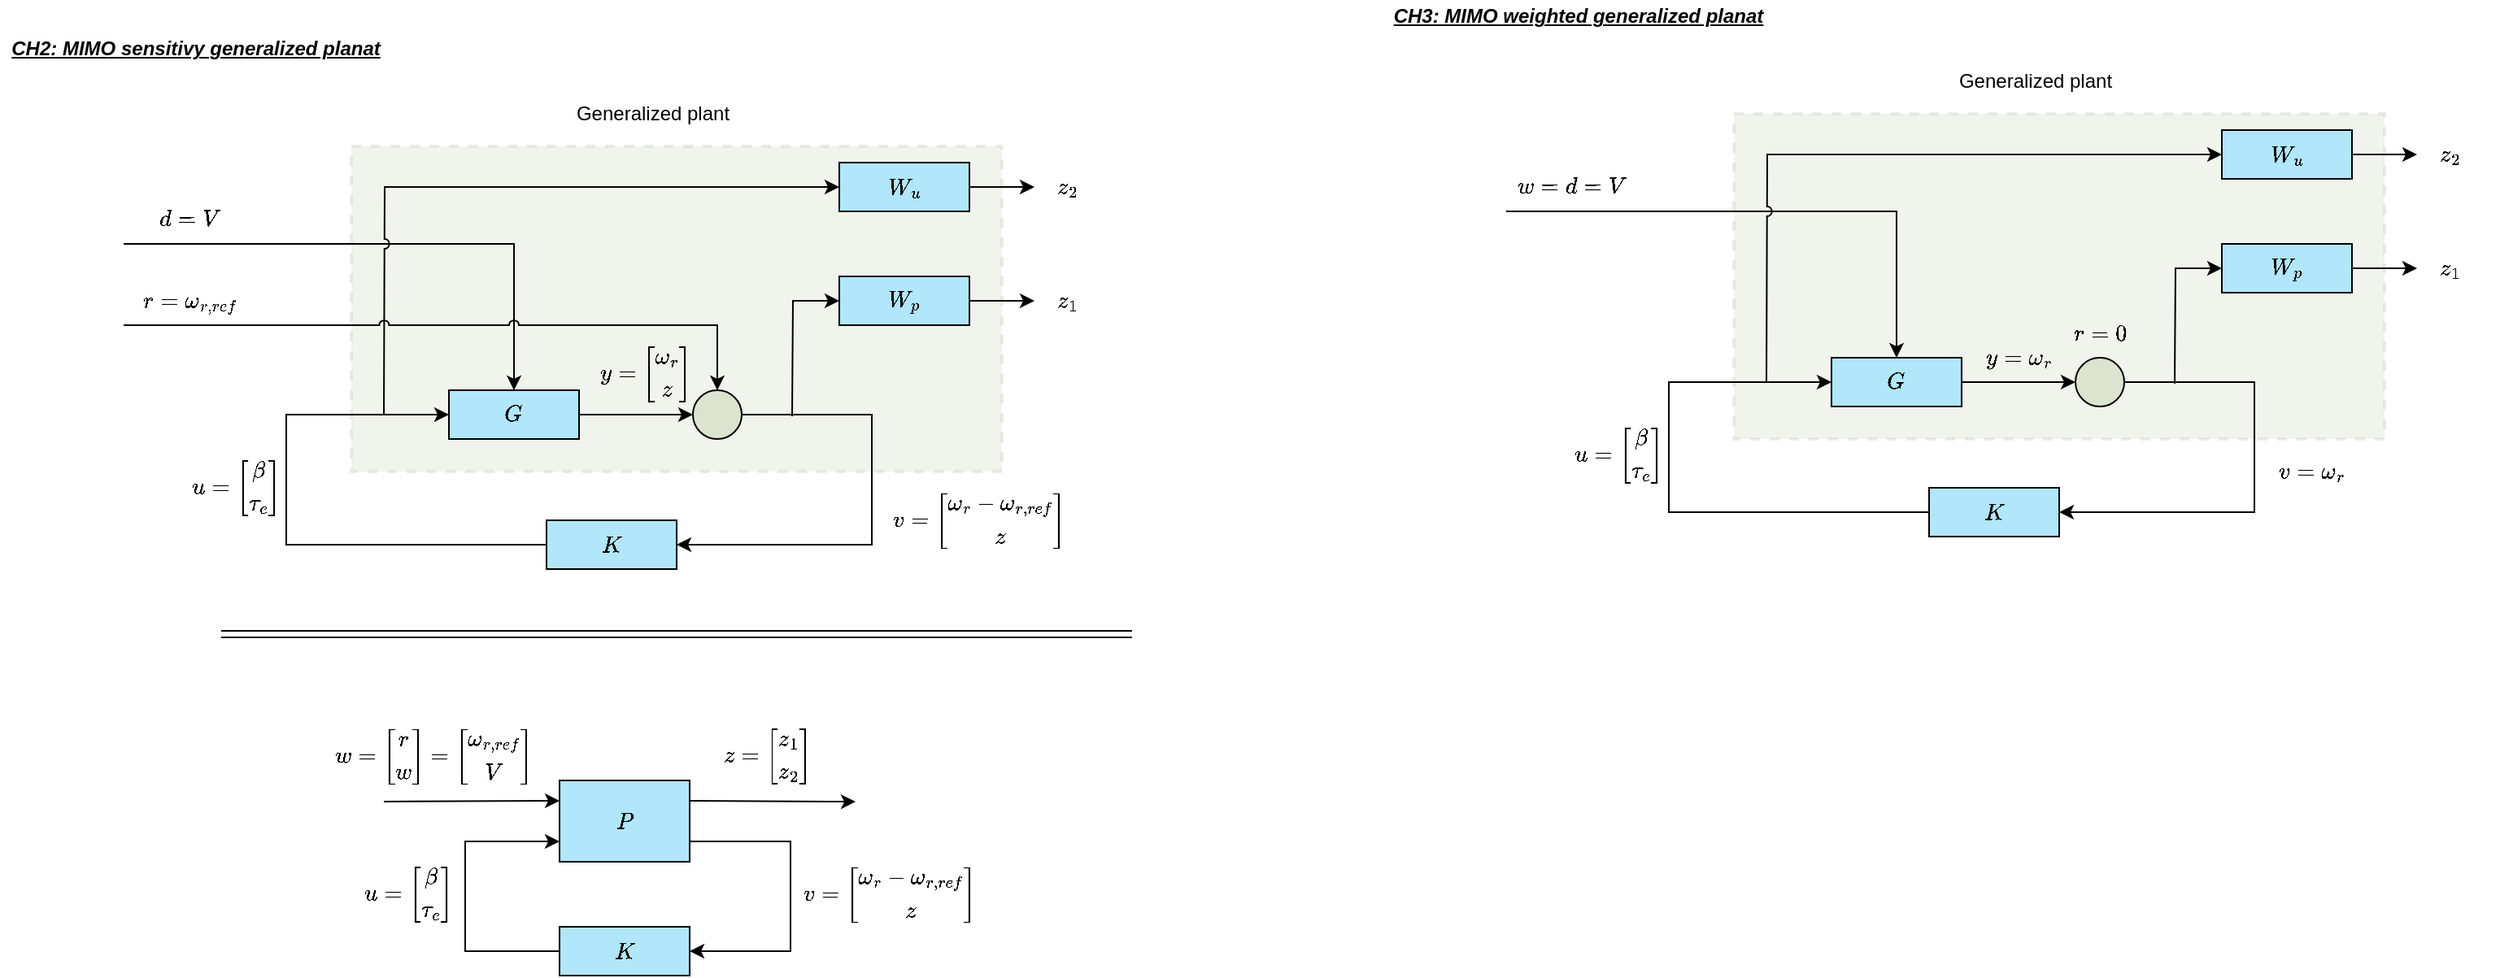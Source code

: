 <mxfile version="15.4.0" type="device" pages="2"><diagram id="DuzxNrjgnQlScmqyQxGY" name="Page-1"><mxGraphModel dx="1483" dy="867" grid="1" gridSize="10" guides="1" tooltips="1" connect="1" arrows="1" fold="1" page="1" pageScale="1" pageWidth="827" pageHeight="1169" math="1" shadow="0"><root><mxCell id="0"/><mxCell id="1" parent="0"/><mxCell id="CI-UeXp2iZVfRWjxCQu4-18" value="" style="rounded=0;whiteSpace=wrap;html=1;strokeColor=#CCCCCC;fillColor=#DCE4CF;opacity=40;dashed=1;strokeWidth=2;" parent="1" vertex="1"><mxGeometry x="246" y="90" width="400" height="200" as="geometry"/></mxCell><mxCell id="CI-UeXp2iZVfRWjxCQu4-10" style="edgeStyle=orthogonalEdgeStyle;rounded=0;orthogonalLoop=1;jettySize=auto;html=1;exitX=1;exitY=0.5;exitDx=0;exitDy=0;entryX=0;entryY=0.5;entryDx=0;entryDy=0;" parent="1" source="CI-UeXp2iZVfRWjxCQu4-1" target="CI-UeXp2iZVfRWjxCQu4-9" edge="1"><mxGeometry relative="1" as="geometry"/></mxCell><mxCell id="fa8kQdStLXhuiourBNrd-4" style="edgeStyle=orthogonalEdgeStyle;rounded=0;orthogonalLoop=1;jettySize=auto;html=1;exitX=0.5;exitY=0;exitDx=0;exitDy=0;startArrow=classic;startFill=1;endArrow=none;endFill=0;" edge="1" parent="1" source="CI-UeXp2iZVfRWjxCQu4-1"><mxGeometry relative="1" as="geometry"><mxPoint x="106" y="150" as="targetPoint"/><Array as="points"><mxPoint x="346" y="150"/><mxPoint x="106" y="150"/></Array></mxGeometry></mxCell><mxCell id="CI-UeXp2iZVfRWjxCQu4-1" value="$$G$$" style="rounded=0;whiteSpace=wrap;html=1;fillColor=#B2E6FA;" parent="1" vertex="1"><mxGeometry x="306" y="240" width="80" height="30" as="geometry"/></mxCell><mxCell id="CI-UeXp2iZVfRWjxCQu4-13" style="edgeStyle=orthogonalEdgeStyle;rounded=0;orthogonalLoop=1;jettySize=auto;html=1;exitX=0;exitY=0.5;exitDx=0;exitDy=0;entryX=0;entryY=0.5;entryDx=0;entryDy=0;startArrow=none;startFill=0;endArrow=classic;endFill=1;" parent="1" source="CI-UeXp2iZVfRWjxCQu4-2" target="CI-UeXp2iZVfRWjxCQu4-1" edge="1"><mxGeometry relative="1" as="geometry"><Array as="points"><mxPoint x="206" y="335"/><mxPoint x="206" y="255"/></Array></mxGeometry></mxCell><mxCell id="CI-UeXp2iZVfRWjxCQu4-2" value="$$K$$" style="rounded=0;whiteSpace=wrap;html=1;fillColor=#B2E6FA;" parent="1" vertex="1"><mxGeometry x="366" y="320" width="80" height="30" as="geometry"/></mxCell><mxCell id="CI-UeXp2iZVfRWjxCQu4-14" style="edgeStyle=orthogonalEdgeStyle;rounded=0;orthogonalLoop=1;jettySize=auto;html=1;exitX=0;exitY=0.5;exitDx=0;exitDy=0;startArrow=classic;startFill=1;endArrow=none;endFill=0;jumpStyle=arc;" parent="1" source="CI-UeXp2iZVfRWjxCQu4-3" edge="1"><mxGeometry relative="1" as="geometry"><mxPoint x="266" y="255" as="targetPoint"/></mxGeometry></mxCell><mxCell id="CI-UeXp2iZVfRWjxCQu4-21" style="edgeStyle=orthogonalEdgeStyle;rounded=0;orthogonalLoop=1;jettySize=auto;html=1;exitX=1;exitY=0.5;exitDx=0;exitDy=0;startArrow=none;startFill=0;endArrow=classic;endFill=1;" parent="1" source="CI-UeXp2iZVfRWjxCQu4-3" edge="1"><mxGeometry relative="1" as="geometry"><mxPoint x="666" y="115" as="targetPoint"/></mxGeometry></mxCell><mxCell id="CI-UeXp2iZVfRWjxCQu4-3" value="$$W_u$$" style="rounded=0;whiteSpace=wrap;html=1;fillColor=#B2E6FA;" parent="1" vertex="1"><mxGeometry x="546" y="100" width="80" height="30" as="geometry"/></mxCell><mxCell id="CI-UeXp2iZVfRWjxCQu4-12" style="edgeStyle=orthogonalEdgeStyle;rounded=0;orthogonalLoop=1;jettySize=auto;html=1;exitX=0;exitY=0.5;exitDx=0;exitDy=0;endArrow=none;endFill=0;startArrow=classic;startFill=1;" parent="1" source="CI-UeXp2iZVfRWjxCQu4-4" edge="1"><mxGeometry relative="1" as="geometry"><mxPoint x="517" y="256" as="targetPoint"/></mxGeometry></mxCell><mxCell id="CI-UeXp2iZVfRWjxCQu4-19" style="edgeStyle=orthogonalEdgeStyle;rounded=0;orthogonalLoop=1;jettySize=auto;html=1;exitX=1;exitY=0.5;exitDx=0;exitDy=0;startArrow=none;startFill=0;endArrow=classic;endFill=1;" parent="1" source="CI-UeXp2iZVfRWjxCQu4-4" edge="1"><mxGeometry relative="1" as="geometry"><mxPoint x="666" y="185" as="targetPoint"/></mxGeometry></mxCell><mxCell id="CI-UeXp2iZVfRWjxCQu4-4" value="$$W_p$$" style="rounded=0;whiteSpace=wrap;html=1;fillColor=#B2E6FA;" parent="1" vertex="1"><mxGeometry x="546" y="170" width="80" height="30" as="geometry"/></mxCell><mxCell id="CI-UeXp2iZVfRWjxCQu4-11" style="edgeStyle=orthogonalEdgeStyle;rounded=0;orthogonalLoop=1;jettySize=auto;html=1;exitX=1;exitY=0.5;exitDx=0;exitDy=0;entryX=1;entryY=0.5;entryDx=0;entryDy=0;" parent="1" source="CI-UeXp2iZVfRWjxCQu4-9" target="CI-UeXp2iZVfRWjxCQu4-2" edge="1"><mxGeometry relative="1" as="geometry"><Array as="points"><mxPoint x="566" y="255"/><mxPoint x="566" y="335"/></Array></mxGeometry></mxCell><mxCell id="CI-UeXp2iZVfRWjxCQu4-9" value="" style="ellipse;whiteSpace=wrap;html=1;aspect=fixed;fillColor=#DCE4CF;strokeColor=#000000;" parent="1" vertex="1"><mxGeometry x="456" y="240" width="30" height="30" as="geometry"/></mxCell><mxCell id="CI-UeXp2iZVfRWjxCQu4-17" value="" style="edgeStyle=orthogonalEdgeStyle;rounded=0;orthogonalLoop=1;jettySize=auto;html=1;startArrow=none;startFill=0;endArrow=classic;endFill=1;jumpStyle=arc;" parent="1" edge="1"><mxGeometry relative="1" as="geometry"><mxPoint x="471" y="240" as="targetPoint"/><mxPoint x="106" y="200" as="sourcePoint"/><Array as="points"><mxPoint x="106" y="200"/><mxPoint x="471" y="200"/></Array></mxGeometry></mxCell><mxCell id="CI-UeXp2iZVfRWjxCQu4-15" value="$$w=\begin{bmatrix} r \\w \end{bmatrix} =&lt;br&gt;&amp;nbsp;\begin{bmatrix} \omega_{r,ref} \\V&amp;nbsp; \end{bmatrix}$$" style="text;html=1;align=center;verticalAlign=middle;resizable=0;points=[];autosize=1;strokeColor=none;fillColor=none;" parent="1" vertex="1"><mxGeometry x="151" y="450" width="290" height="30" as="geometry"/></mxCell><mxCell id="CI-UeXp2iZVfRWjxCQu4-22" value="$$z_2$$" style="text;html=1;align=center;verticalAlign=middle;resizable=0;points=[];autosize=1;strokeColor=none;fillColor=none;" parent="1" vertex="1"><mxGeometry x="656" y="105" width="60" height="20" as="geometry"/></mxCell><mxCell id="CI-UeXp2iZVfRWjxCQu4-23" value="$$z_1$$" style="text;html=1;align=center;verticalAlign=middle;resizable=0;points=[];autosize=1;strokeColor=none;fillColor=none;" parent="1" vertex="1"><mxGeometry x="656" y="175" width="60" height="20" as="geometry"/></mxCell><mxCell id="CI-UeXp2iZVfRWjxCQu4-24" value="Generalized plant" style="text;html=1;align=center;verticalAlign=middle;resizable=0;points=[];autosize=1;strokeColor=none;fillColor=none;" parent="1" vertex="1"><mxGeometry x="376" y="60" width="110" height="20" as="geometry"/></mxCell><mxCell id="ikSGQvefpwhMiDjl8RES-1" value="$$y=\begin{bmatrix}\omega_r \\ z \end{bmatrix}$$" style="text;html=1;align=center;verticalAlign=middle;resizable=0;points=[];autosize=1;strokeColor=none;fillColor=none;" parent="1" vertex="1"><mxGeometry x="286" y="220" width="280" height="20" as="geometry"/></mxCell><mxCell id="ikSGQvefpwhMiDjl8RES-3" value="$$u= \begin{bmatrix} \beta \\ \tau_e \end{bmatrix}$$" style="text;html=1;align=center;verticalAlign=middle;resizable=0;points=[];autosize=1;strokeColor=none;fillColor=none;" parent="1" vertex="1"><mxGeometry x="30" y="290" width="290" height="20" as="geometry"/></mxCell><mxCell id="fa8kQdStLXhuiourBNrd-1" value="$$v= \begin{bmatrix}\omega_r -\omega_{r,ref} \\z&amp;nbsp; \end{bmatrix}$$" style="text;html=1;align=center;verticalAlign=middle;resizable=0;points=[];autosize=1;strokeColor=none;fillColor=none;" vertex="1" parent="1"><mxGeometry x="446" y="310" width="370" height="20" as="geometry"/></mxCell><mxCell id="fa8kQdStLXhuiourBNrd-2" value="$$r = \omega_{r,ref}$$" style="text;html=1;align=center;verticalAlign=middle;resizable=0;points=[];autosize=1;strokeColor=none;fillColor=none;" vertex="1" parent="1"><mxGeometry x="76" y="175" width="140" height="20" as="geometry"/></mxCell><mxCell id="fa8kQdStLXhuiourBNrd-3" value="$$d = V$$" style="text;html=1;align=center;verticalAlign=middle;resizable=0;points=[];autosize=1;strokeColor=none;fillColor=none;" vertex="1" parent="1"><mxGeometry x="111" y="125" width="70" height="20" as="geometry"/></mxCell><mxCell id="fa8kQdStLXhuiourBNrd-27" style="edgeStyle=orthogonalEdgeStyle;rounded=0;jumpStyle=arc;orthogonalLoop=1;jettySize=auto;html=1;exitX=0;exitY=0.25;exitDx=0;exitDy=0;startArrow=classic;startFill=1;endArrow=none;endFill=0;" edge="1" parent="1" source="fa8kQdStLXhuiourBNrd-8"><mxGeometry relative="1" as="geometry"><mxPoint x="266" y="493" as="targetPoint"/></mxGeometry></mxCell><mxCell id="fa8kQdStLXhuiourBNrd-29" style="edgeStyle=orthogonalEdgeStyle;rounded=0;jumpStyle=arc;orthogonalLoop=1;jettySize=auto;html=1;exitX=1;exitY=0.25;exitDx=0;exitDy=0;startArrow=none;startFill=0;endArrow=classic;endFill=1;" edge="1" parent="1" source="fa8kQdStLXhuiourBNrd-8"><mxGeometry relative="1" as="geometry"><mxPoint x="556" y="493" as="targetPoint"/></mxGeometry></mxCell><mxCell id="fa8kQdStLXhuiourBNrd-30" style="edgeStyle=orthogonalEdgeStyle;rounded=0;jumpStyle=arc;orthogonalLoop=1;jettySize=auto;html=1;exitX=1;exitY=0.75;exitDx=0;exitDy=0;entryX=1;entryY=0.5;entryDx=0;entryDy=0;startArrow=none;startFill=0;endArrow=classic;endFill=1;" edge="1" parent="1" source="fa8kQdStLXhuiourBNrd-8" target="fa8kQdStLXhuiourBNrd-10"><mxGeometry relative="1" as="geometry"><Array as="points"><mxPoint x="516" y="518"/><mxPoint x="516" y="585"/></Array></mxGeometry></mxCell><mxCell id="fa8kQdStLXhuiourBNrd-8" value="$$P$$" style="rounded=0;whiteSpace=wrap;html=1;fillColor=#B2E6FA;" vertex="1" parent="1"><mxGeometry x="374" y="480" width="80" height="50" as="geometry"/></mxCell><mxCell id="fa8kQdStLXhuiourBNrd-31" style="edgeStyle=orthogonalEdgeStyle;rounded=0;jumpStyle=arc;orthogonalLoop=1;jettySize=auto;html=1;exitX=0;exitY=0.5;exitDx=0;exitDy=0;entryX=0;entryY=0.75;entryDx=0;entryDy=0;startArrow=none;startFill=0;endArrow=classic;endFill=1;" edge="1" parent="1" source="fa8kQdStLXhuiourBNrd-10" target="fa8kQdStLXhuiourBNrd-8"><mxGeometry relative="1" as="geometry"><Array as="points"><mxPoint x="316" y="585"/><mxPoint x="316" y="518"/></Array></mxGeometry></mxCell><mxCell id="fa8kQdStLXhuiourBNrd-10" value="$$K$$" style="rounded=0;whiteSpace=wrap;html=1;fillColor=#B2E6FA;" vertex="1" parent="1"><mxGeometry x="374" y="570" width="80" height="30" as="geometry"/></mxCell><mxCell id="fa8kQdStLXhuiourBNrd-21" value="$$z = \begin{bmatrix} z_1 \\ z_2 \end{bmatrix}$$" style="text;html=1;align=center;verticalAlign=middle;resizable=0;points=[];autosize=1;strokeColor=none;fillColor=none;" vertex="1" parent="1"><mxGeometry x="366" y="455" width="270" height="20" as="geometry"/></mxCell><mxCell id="fa8kQdStLXhuiourBNrd-23" value="$$v=\begin{bmatrix}\omega_r-\omega_{r,ref} \\ z \end{bmatrix}$$" style="text;html=1;align=center;verticalAlign=middle;resizable=0;points=[];autosize=1;strokeColor=none;fillColor=none;" vertex="1" parent="1"><mxGeometry x="396" y="540" width="360" height="20" as="geometry"/></mxCell><mxCell id="fa8kQdStLXhuiourBNrd-24" value="$$u= \begin{bmatrix} \beta \\ \tau_e \end{bmatrix}$$" style="text;html=1;align=center;verticalAlign=middle;resizable=0;points=[];autosize=1;strokeColor=none;fillColor=none;" vertex="1" parent="1"><mxGeometry x="136" y="540" width="290" height="20" as="geometry"/></mxCell><mxCell id="fa8kQdStLXhuiourBNrd-32" value="" style="shape=link;html=1;rounded=0;startArrow=none;startFill=0;endArrow=classic;endFill=1;edgeStyle=orthogonalEdgeStyle;jumpStyle=arc;" edge="1" parent="1"><mxGeometry width="100" relative="1" as="geometry"><mxPoint x="166" y="390" as="sourcePoint"/><mxPoint x="726" y="390" as="targetPoint"/></mxGeometry></mxCell><mxCell id="fa8kQdStLXhuiourBNrd-33" value="&lt;i&gt;&lt;b&gt;&lt;u&gt;CH2: MIMO sensitivy generalized planat&lt;/u&gt;&lt;/b&gt;&lt;/i&gt;" style="text;html=1;align=center;verticalAlign=middle;resizable=0;points=[];autosize=1;strokeColor=none;fillColor=none;" vertex="1" parent="1"><mxGeometry x="30" y="20" width="240" height="20" as="geometry"/></mxCell><mxCell id="fa8kQdStLXhuiourBNrd-34" value="" style="rounded=0;whiteSpace=wrap;html=1;strokeColor=#CCCCCC;fillColor=#DCE4CF;opacity=40;dashed=1;strokeWidth=2;" vertex="1" parent="1"><mxGeometry x="1096" y="70" width="400" height="200" as="geometry"/></mxCell><mxCell id="fa8kQdStLXhuiourBNrd-35" style="edgeStyle=orthogonalEdgeStyle;rounded=0;orthogonalLoop=1;jettySize=auto;html=1;exitX=1;exitY=0.5;exitDx=0;exitDy=0;entryX=0;entryY=0.5;entryDx=0;entryDy=0;" edge="1" parent="1" source="fa8kQdStLXhuiourBNrd-37" target="fa8kQdStLXhuiourBNrd-47"><mxGeometry relative="1" as="geometry"/></mxCell><mxCell id="fa8kQdStLXhuiourBNrd-36" style="edgeStyle=orthogonalEdgeStyle;rounded=0;orthogonalLoop=1;jettySize=auto;html=1;exitX=0.5;exitY=0;exitDx=0;exitDy=0;startArrow=classic;startFill=1;endArrow=none;endFill=0;" edge="1" parent="1" source="fa8kQdStLXhuiourBNrd-37"><mxGeometry relative="1" as="geometry"><mxPoint x="956" y="130" as="targetPoint"/><Array as="points"><mxPoint x="1196" y="130"/><mxPoint x="956" y="130"/></Array></mxGeometry></mxCell><mxCell id="fa8kQdStLXhuiourBNrd-37" value="$$G$$" style="rounded=0;whiteSpace=wrap;html=1;fillColor=#B2E6FA;" vertex="1" parent="1"><mxGeometry x="1156" y="220" width="80" height="30" as="geometry"/></mxCell><mxCell id="fa8kQdStLXhuiourBNrd-38" style="edgeStyle=orthogonalEdgeStyle;rounded=0;orthogonalLoop=1;jettySize=auto;html=1;exitX=0;exitY=0.5;exitDx=0;exitDy=0;entryX=0;entryY=0.5;entryDx=0;entryDy=0;startArrow=none;startFill=0;endArrow=classic;endFill=1;" edge="1" parent="1" source="fa8kQdStLXhuiourBNrd-39" target="fa8kQdStLXhuiourBNrd-37"><mxGeometry relative="1" as="geometry"><Array as="points"><mxPoint x="1056" y="315"/><mxPoint x="1056" y="235"/></Array></mxGeometry></mxCell><mxCell id="fa8kQdStLXhuiourBNrd-39" value="$$K$$" style="rounded=0;whiteSpace=wrap;html=1;fillColor=#B2E6FA;" vertex="1" parent="1"><mxGeometry x="1216" y="300" width="80" height="30" as="geometry"/></mxCell><mxCell id="fa8kQdStLXhuiourBNrd-40" style="edgeStyle=orthogonalEdgeStyle;rounded=0;orthogonalLoop=1;jettySize=auto;html=1;exitX=0;exitY=0.5;exitDx=0;exitDy=0;startArrow=classic;startFill=1;endArrow=none;endFill=0;jumpStyle=arc;" edge="1" parent="1" source="fa8kQdStLXhuiourBNrd-42"><mxGeometry relative="1" as="geometry"><mxPoint x="1116" y="235" as="targetPoint"/></mxGeometry></mxCell><mxCell id="fa8kQdStLXhuiourBNrd-41" style="edgeStyle=orthogonalEdgeStyle;rounded=0;orthogonalLoop=1;jettySize=auto;html=1;exitX=1;exitY=0.5;exitDx=0;exitDy=0;startArrow=none;startFill=0;endArrow=classic;endFill=1;" edge="1" parent="1" source="fa8kQdStLXhuiourBNrd-42"><mxGeometry relative="1" as="geometry"><mxPoint x="1516" y="95" as="targetPoint"/></mxGeometry></mxCell><mxCell id="fa8kQdStLXhuiourBNrd-42" value="$$W_u$$" style="rounded=0;whiteSpace=wrap;html=1;fillColor=#B2E6FA;" vertex="1" parent="1"><mxGeometry x="1396" y="80" width="80" height="30" as="geometry"/></mxCell><mxCell id="fa8kQdStLXhuiourBNrd-43" style="edgeStyle=orthogonalEdgeStyle;rounded=0;orthogonalLoop=1;jettySize=auto;html=1;exitX=0;exitY=0.5;exitDx=0;exitDy=0;endArrow=none;endFill=0;startArrow=classic;startFill=1;" edge="1" parent="1" source="fa8kQdStLXhuiourBNrd-45"><mxGeometry relative="1" as="geometry"><mxPoint x="1367.0" y="236" as="targetPoint"/></mxGeometry></mxCell><mxCell id="fa8kQdStLXhuiourBNrd-44" style="edgeStyle=orthogonalEdgeStyle;rounded=0;orthogonalLoop=1;jettySize=auto;html=1;exitX=1;exitY=0.5;exitDx=0;exitDy=0;startArrow=none;startFill=0;endArrow=classic;endFill=1;" edge="1" parent="1" source="fa8kQdStLXhuiourBNrd-45"><mxGeometry relative="1" as="geometry"><mxPoint x="1516" y="165" as="targetPoint"/></mxGeometry></mxCell><mxCell id="fa8kQdStLXhuiourBNrd-45" value="$$W_p$$" style="rounded=0;whiteSpace=wrap;html=1;fillColor=#B2E6FA;" vertex="1" parent="1"><mxGeometry x="1396" y="150" width="80" height="30" as="geometry"/></mxCell><mxCell id="fa8kQdStLXhuiourBNrd-46" style="edgeStyle=orthogonalEdgeStyle;rounded=0;orthogonalLoop=1;jettySize=auto;html=1;exitX=1;exitY=0.5;exitDx=0;exitDy=0;entryX=1;entryY=0.5;entryDx=0;entryDy=0;" edge="1" parent="1" source="fa8kQdStLXhuiourBNrd-47" target="fa8kQdStLXhuiourBNrd-39"><mxGeometry relative="1" as="geometry"><Array as="points"><mxPoint x="1416" y="235"/><mxPoint x="1416" y="315"/></Array></mxGeometry></mxCell><mxCell id="fa8kQdStLXhuiourBNrd-47" value="" style="ellipse;whiteSpace=wrap;html=1;aspect=fixed;fillColor=#DCE4CF;strokeColor=#000000;" vertex="1" parent="1"><mxGeometry x="1306" y="220" width="30" height="30" as="geometry"/></mxCell><mxCell id="fa8kQdStLXhuiourBNrd-50" value="$$z_2$$" style="text;html=1;align=center;verticalAlign=middle;resizable=0;points=[];autosize=1;strokeColor=none;fillColor=none;" vertex="1" parent="1"><mxGeometry x="1506" y="85" width="60" height="20" as="geometry"/></mxCell><mxCell id="fa8kQdStLXhuiourBNrd-51" value="$$z_1$$" style="text;html=1;align=center;verticalAlign=middle;resizable=0;points=[];autosize=1;strokeColor=none;fillColor=none;" vertex="1" parent="1"><mxGeometry x="1506" y="155" width="60" height="20" as="geometry"/></mxCell><mxCell id="fa8kQdStLXhuiourBNrd-52" value="Generalized plant" style="text;html=1;align=center;verticalAlign=middle;resizable=0;points=[];autosize=1;strokeColor=none;fillColor=none;" vertex="1" parent="1"><mxGeometry x="1226" y="40" width="110" height="20" as="geometry"/></mxCell><mxCell id="fa8kQdStLXhuiourBNrd-53" value="$$y=\omega_r$$" style="text;html=1;align=center;verticalAlign=middle;resizable=0;points=[];autosize=1;strokeColor=none;fillColor=none;" vertex="1" parent="1"><mxGeometry x="1216" y="210" width="110" height="20" as="geometry"/></mxCell><mxCell id="fa8kQdStLXhuiourBNrd-54" value="$$u= \begin{bmatrix} \beta \\ \tau_e \end{bmatrix}$$" style="text;html=1;align=center;verticalAlign=middle;resizable=0;points=[];autosize=1;strokeColor=none;fillColor=none;" vertex="1" parent="1"><mxGeometry x="880" y="270" width="290" height="20" as="geometry"/></mxCell><mxCell id="fa8kQdStLXhuiourBNrd-55" value="$$v= \omega_r $$" style="text;html=1;align=center;verticalAlign=middle;resizable=0;points=[];autosize=1;strokeColor=none;fillColor=none;" vertex="1" parent="1"><mxGeometry x="1396" y="280" width="110" height="20" as="geometry"/></mxCell><mxCell id="fa8kQdStLXhuiourBNrd-57" value="$$w=d = V$$" style="text;html=1;align=center;verticalAlign=middle;resizable=0;points=[];autosize=1;strokeColor=none;fillColor=none;" vertex="1" parent="1"><mxGeometry x="951" y="105" width="90" height="20" as="geometry"/></mxCell><mxCell id="fa8kQdStLXhuiourBNrd-68" value="&lt;i&gt;&lt;b&gt;&lt;u&gt;CH3: MIMO weighted generalized planat&lt;/u&gt;&lt;/b&gt;&lt;/i&gt;" style="text;html=1;align=center;verticalAlign=middle;resizable=0;points=[];autosize=1;strokeColor=none;fillColor=none;" vertex="1" parent="1"><mxGeometry x="880" width="240" height="20" as="geometry"/></mxCell><mxCell id="fa8kQdStLXhuiourBNrd-56" value="$$r&amp;nbsp; =0$$" style="text;html=1;align=center;verticalAlign=middle;resizable=0;points=[];autosize=1;strokeColor=none;fillColor=none;" vertex="1" parent="1"><mxGeometry x="1286" y="195" width="70" height="20" as="geometry"/></mxCell></root></mxGraphModel></diagram><diagram id="1HTbQ_sHwNUmDarc89bH" name="Page-2"><mxGraphModel dx="853" dy="493" grid="1" gridSize="10" guides="1" tooltips="1" connect="1" arrows="1" fold="1" page="1" pageScale="1" pageWidth="827" pageHeight="1169" math="1" shadow="0"><root><mxCell id="OGeWp1a5q_U8PrnFdt8J-0"/><mxCell id="OGeWp1a5q_U8PrnFdt8J-1" parent="OGeWp1a5q_U8PrnFdt8J-0"/><mxCell id="qvgAd8jP0t-lu8zM1042-1" style="edgeStyle=orthogonalEdgeStyle;rounded=0;orthogonalLoop=1;jettySize=auto;html=1;exitX=1;exitY=0.5;exitDx=0;exitDy=0;entryX=0;entryY=0.5;entryDx=0;entryDy=0;fontColor=#DCE4CF;startArrow=none;startFill=0;endArrow=classic;endFill=1;" edge="1" parent="OGeWp1a5q_U8PrnFdt8J-1" source="jTlCw2n92GwkM26wthYc-1" target="qvgAd8jP0t-lu8zM1042-0"><mxGeometry relative="1" as="geometry"/></mxCell><mxCell id="jTlCw2n92GwkM26wthYc-1" value="$$G(s)$$" style="rounded=0;whiteSpace=wrap;html=1;fillColor=#B2E6FA;" vertex="1" parent="OGeWp1a5q_U8PrnFdt8J-1"><mxGeometry x="450" y="240" width="80" height="30" as="geometry"/></mxCell><mxCell id="jTlCw2n92GwkM26wthYc-2" style="edgeStyle=orthogonalEdgeStyle;rounded=0;orthogonalLoop=1;jettySize=auto;html=1;exitX=1;exitY=0.5;exitDx=0;exitDy=0;entryX=0;entryY=0.5;entryDx=0;entryDy=0;fontColor=#DCE4CF;startArrow=none;startFill=0;endArrow=classic;endFill=1;" edge="1" parent="OGeWp1a5q_U8PrnFdt8J-1" source="jTlCw2n92GwkM26wthYc-3" target="jTlCw2n92GwkM26wthYc-1"><mxGeometry relative="1" as="geometry"/></mxCell><mxCell id="jTlCw2n92GwkM26wthYc-3" value="$$K(s)$$" style="rounded=0;whiteSpace=wrap;html=1;fillColor=#B2E6FA;" vertex="1" parent="OGeWp1a5q_U8PrnFdt8J-1"><mxGeometry x="334" y="240" width="80" height="30" as="geometry"/></mxCell><mxCell id="jTlCw2n92GwkM26wthYc-4" style="edgeStyle=orthogonalEdgeStyle;rounded=0;orthogonalLoop=1;jettySize=auto;html=1;exitX=0.5;exitY=1;exitDx=0;exitDy=0;fontColor=#DCE4CF;startArrow=classic;startFill=1;endArrow=none;endFill=0;" edge="1" parent="OGeWp1a5q_U8PrnFdt8J-1" source="jTlCw2n92GwkM26wthYc-7"><mxGeometry relative="1" as="geometry"><mxPoint x="620" y="255" as="targetPoint"/><Array as="points"><mxPoint x="255" y="320"/><mxPoint x="620" y="320"/><mxPoint x="620" y="280"/></Array></mxGeometry></mxCell><mxCell id="jTlCw2n92GwkM26wthYc-5" style="edgeStyle=orthogonalEdgeStyle;rounded=0;orthogonalLoop=1;jettySize=auto;html=1;exitX=1;exitY=0.5;exitDx=0;exitDy=0;entryX=0;entryY=0.5;entryDx=0;entryDy=0;fontColor=#DCE4CF;startArrow=none;startFill=0;endArrow=classic;endFill=1;" edge="1" parent="OGeWp1a5q_U8PrnFdt8J-1" source="jTlCw2n92GwkM26wthYc-7" target="jTlCw2n92GwkM26wthYc-3"><mxGeometry relative="1" as="geometry"/></mxCell><mxCell id="jTlCw2n92GwkM26wthYc-6" style="edgeStyle=orthogonalEdgeStyle;rounded=0;orthogonalLoop=1;jettySize=auto;html=1;exitX=0;exitY=0.5;exitDx=0;exitDy=0;fontColor=#DCE4CF;startArrow=classic;startFill=1;endArrow=none;endFill=0;" edge="1" parent="OGeWp1a5q_U8PrnFdt8J-1" source="jTlCw2n92GwkM26wthYc-7"><mxGeometry relative="1" as="geometry"><mxPoint x="120" y="255" as="targetPoint"/></mxGeometry></mxCell><mxCell id="jTlCw2n92GwkM26wthYc-7" value="" style="ellipse;whiteSpace=wrap;html=1;aspect=fixed;fillColor=#DCE4CF;strokeColor=#000000;" vertex="1" parent="OGeWp1a5q_U8PrnFdt8J-1"><mxGeometry x="240" y="240" width="30" height="30" as="geometry"/></mxCell><mxCell id="jTlCw2n92GwkM26wthYc-8" value="$$y$$" style="text;html=1;align=center;verticalAlign=middle;resizable=0;points=[];autosize=1;strokeColor=none;fillColor=none;" vertex="1" parent="OGeWp1a5q_U8PrnFdt8J-1"><mxGeometry x="610" y="230" width="50" height="20" as="geometry"/></mxCell><mxCell id="jTlCw2n92GwkM26wthYc-9" value="-" style="text;html=1;align=center;verticalAlign=middle;resizable=0;points=[];autosize=1;strokeColor=none;fillColor=none;" vertex="1" parent="OGeWp1a5q_U8PrnFdt8J-1"><mxGeometry x="230" y="280" width="20" height="20" as="geometry"/></mxCell><mxCell id="jTlCw2n92GwkM26wthYc-10" value="+" style="text;html=1;align=center;verticalAlign=middle;resizable=0;points=[];autosize=1;strokeColor=none;fillColor=none;" vertex="1" parent="OGeWp1a5q_U8PrnFdt8J-1"><mxGeometry x="220" y="220" width="20" height="20" as="geometry"/></mxCell><mxCell id="qvgAd8jP0t-lu8zM1042-7" style="edgeStyle=orthogonalEdgeStyle;rounded=0;orthogonalLoop=1;jettySize=auto;html=1;exitX=1;exitY=0.5;exitDx=0;exitDy=0;fontColor=#DCE4CF;startArrow=none;startFill=0;endArrow=classic;endFill=1;" edge="1" parent="OGeWp1a5q_U8PrnFdt8J-1" source="JZvhJCQL1xBPDLcR9wnv-0"><mxGeometry relative="1" as="geometry"><mxPoint x="800" y="135.333" as="targetPoint"/></mxGeometry></mxCell><mxCell id="qvgAd8jP0t-lu8zM1042-8" style="edgeStyle=orthogonalEdgeStyle;rounded=0;orthogonalLoop=1;jettySize=auto;html=1;exitX=0;exitY=0.5;exitDx=0;exitDy=0;fontColor=#DCE4CF;startArrow=classic;startFill=1;endArrow=none;endFill=0;" edge="1" parent="OGeWp1a5q_U8PrnFdt8J-1" source="JZvhJCQL1xBPDLcR9wnv-0"><mxGeometry relative="1" as="geometry"><mxPoint x="174" y="255" as="targetPoint"/></mxGeometry></mxCell><mxCell id="JZvhJCQL1xBPDLcR9wnv-0" value="$$W_u$$" style="rounded=0;whiteSpace=wrap;html=1;fillColor=#B2E6FA;" vertex="1" parent="OGeWp1a5q_U8PrnFdt8J-1"><mxGeometry x="680" y="120" width="80" height="30" as="geometry"/></mxCell><mxCell id="qvgAd8jP0t-lu8zM1042-5" style="edgeStyle=orthogonalEdgeStyle;rounded=0;orthogonalLoop=1;jettySize=auto;html=1;exitX=1;exitY=0.5;exitDx=0;exitDy=0;fontColor=#DCE4CF;startArrow=none;startFill=0;endArrow=classic;endFill=1;" edge="1" parent="OGeWp1a5q_U8PrnFdt8J-1" source="JZvhJCQL1xBPDLcR9wnv-1"><mxGeometry relative="1" as="geometry"><mxPoint x="800.552" y="254.759" as="targetPoint"/></mxGeometry></mxCell><mxCell id="JZvhJCQL1xBPDLcR9wnv-1" value="$$W_p$$" style="rounded=0;whiteSpace=wrap;html=1;fillColor=#B2E6FA;" vertex="1" parent="OGeWp1a5q_U8PrnFdt8J-1"><mxGeometry x="680" y="240" width="80" height="30" as="geometry"/></mxCell><mxCell id="qvgAd8jP0t-lu8zM1042-2" style="edgeStyle=orthogonalEdgeStyle;rounded=0;orthogonalLoop=1;jettySize=auto;html=1;exitX=0.5;exitY=0;exitDx=0;exitDy=0;fontColor=#DCE4CF;startArrow=classic;startFill=1;endArrow=none;endFill=0;" edge="1" parent="OGeWp1a5q_U8PrnFdt8J-1" source="qvgAd8jP0t-lu8zM1042-0"><mxGeometry relative="1" as="geometry"><mxPoint x="584.857" y="180" as="targetPoint"/></mxGeometry></mxCell><mxCell id="qvgAd8jP0t-lu8zM1042-4" style="edgeStyle=orthogonalEdgeStyle;rounded=0;orthogonalLoop=1;jettySize=auto;html=1;exitX=1;exitY=0.5;exitDx=0;exitDy=0;entryX=0;entryY=0.5;entryDx=0;entryDy=0;fontColor=#DCE4CF;startArrow=none;startFill=0;endArrow=classic;endFill=1;" edge="1" parent="OGeWp1a5q_U8PrnFdt8J-1" source="qvgAd8jP0t-lu8zM1042-0" target="JZvhJCQL1xBPDLcR9wnv-1"><mxGeometry relative="1" as="geometry"/></mxCell><mxCell id="qvgAd8jP0t-lu8zM1042-0" value="" style="ellipse;whiteSpace=wrap;html=1;aspect=fixed;fillColor=#DCE4CF;strokeColor=#000000;" vertex="1" parent="OGeWp1a5q_U8PrnFdt8J-1"><mxGeometry x="570" y="240" width="30" height="30" as="geometry"/></mxCell><mxCell id="qvgAd8jP0t-lu8zM1042-3" value="$$V$$" style="text;html=1;align=center;verticalAlign=middle;resizable=0;points=[];autosize=1;strokeColor=none;fillColor=none;" vertex="1" parent="OGeWp1a5q_U8PrnFdt8J-1"><mxGeometry x="550" y="170" width="50" height="20" as="geometry"/></mxCell><mxCell id="qvgAd8jP0t-lu8zM1042-6" value="$$z_1$$" style="text;html=1;align=center;verticalAlign=middle;resizable=0;points=[];autosize=1;strokeColor=none;fillColor=none;" vertex="1" parent="OGeWp1a5q_U8PrnFdt8J-1"><mxGeometry x="760" y="230" width="60" height="20" as="geometry"/></mxCell><mxCell id="qvgAd8jP0t-lu8zM1042-9" value="$$z_2$$" style="text;html=1;align=center;verticalAlign=middle;resizable=0;points=[];autosize=1;strokeColor=none;fillColor=none;" vertex="1" parent="OGeWp1a5q_U8PrnFdt8J-1"><mxGeometry x="760" y="110" width="60" height="20" as="geometry"/></mxCell><mxCell id="qvgAd8jP0t-lu8zM1042-10" value="$$u= \omega_{r,ref}$$" style="text;html=1;align=center;verticalAlign=middle;resizable=0;points=[];autosize=1;strokeColor=none;fillColor=none;" vertex="1" parent="OGeWp1a5q_U8PrnFdt8J-1"><mxGeometry x="60" y="260" width="130" height="20" as="geometry"/></mxCell><mxCell id="oQPXTtmZsZCg-DYVPmay-0" value="$$\begin{bmatrix} \omega_{r}&amp;nbsp; \\ z&amp;nbsp;\end{bmatrix}$$" style="text;html=1;align=center;verticalAlign=middle;resizable=0;points=[];autosize=1;strokeColor=none;fillColor=none;" vertex="1" parent="OGeWp1a5q_U8PrnFdt8J-1"><mxGeometry x="430" y="360" width="280" height="20" as="geometry"/></mxCell></root></mxGraphModel></diagram></mxfile>